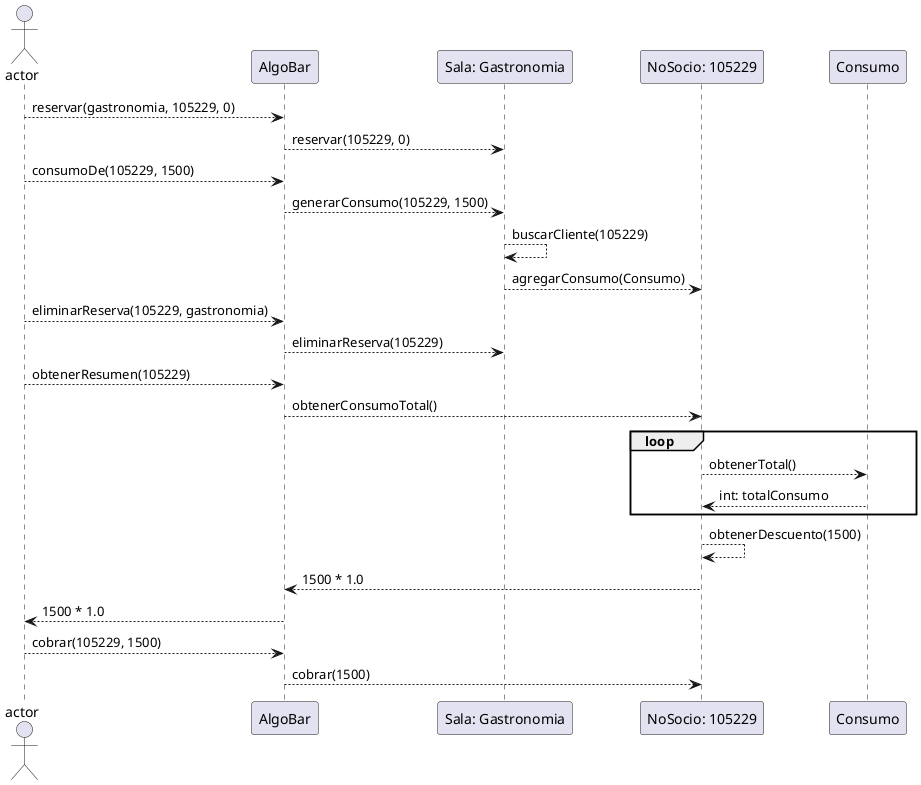 @startuml
'https://plantuml.com/sequence-diagram


Actor actor
participant AlgoBar order 1
participant "Sala: Gastronomia" as gastr order 2
participant "NoSocio: 105229" as visitante order 5
participant Consumo as consumo order 6

actor --> AlgoBar: reservar(gastronomia, 105229, 0)
AlgoBar --> gastr: reservar(105229, 0)
actor --> AlgoBar: consumoDe(105229, 1500)
AlgoBar --> gastr: generarConsumo(105229, 1500)
gastr --> gastr: buscarCliente(105229)
gastr --> visitante: agregarConsumo(Consumo)

actor --> AlgoBar: eliminarReserva(105229, gastronomia)
AlgoBar --> gastr: eliminarReserva(105229)

actor --> AlgoBar: obtenerResumen(105229)
AlgoBar --> visitante: obtenerConsumoTotal()
loop
visitante --> consumo: obtenerTotal()
consumo --> visitante: int: totalConsumo 
end
visitante --> visitante: obtenerDescuento(1500)
visitante --> AlgoBar: 1500 * 1.0
AlgoBar --> actor: 1500 * 1.0

actor --> AlgoBar: cobrar(105229, 1500)
AlgoBar --> visitante: cobrar(1500)

@enduml